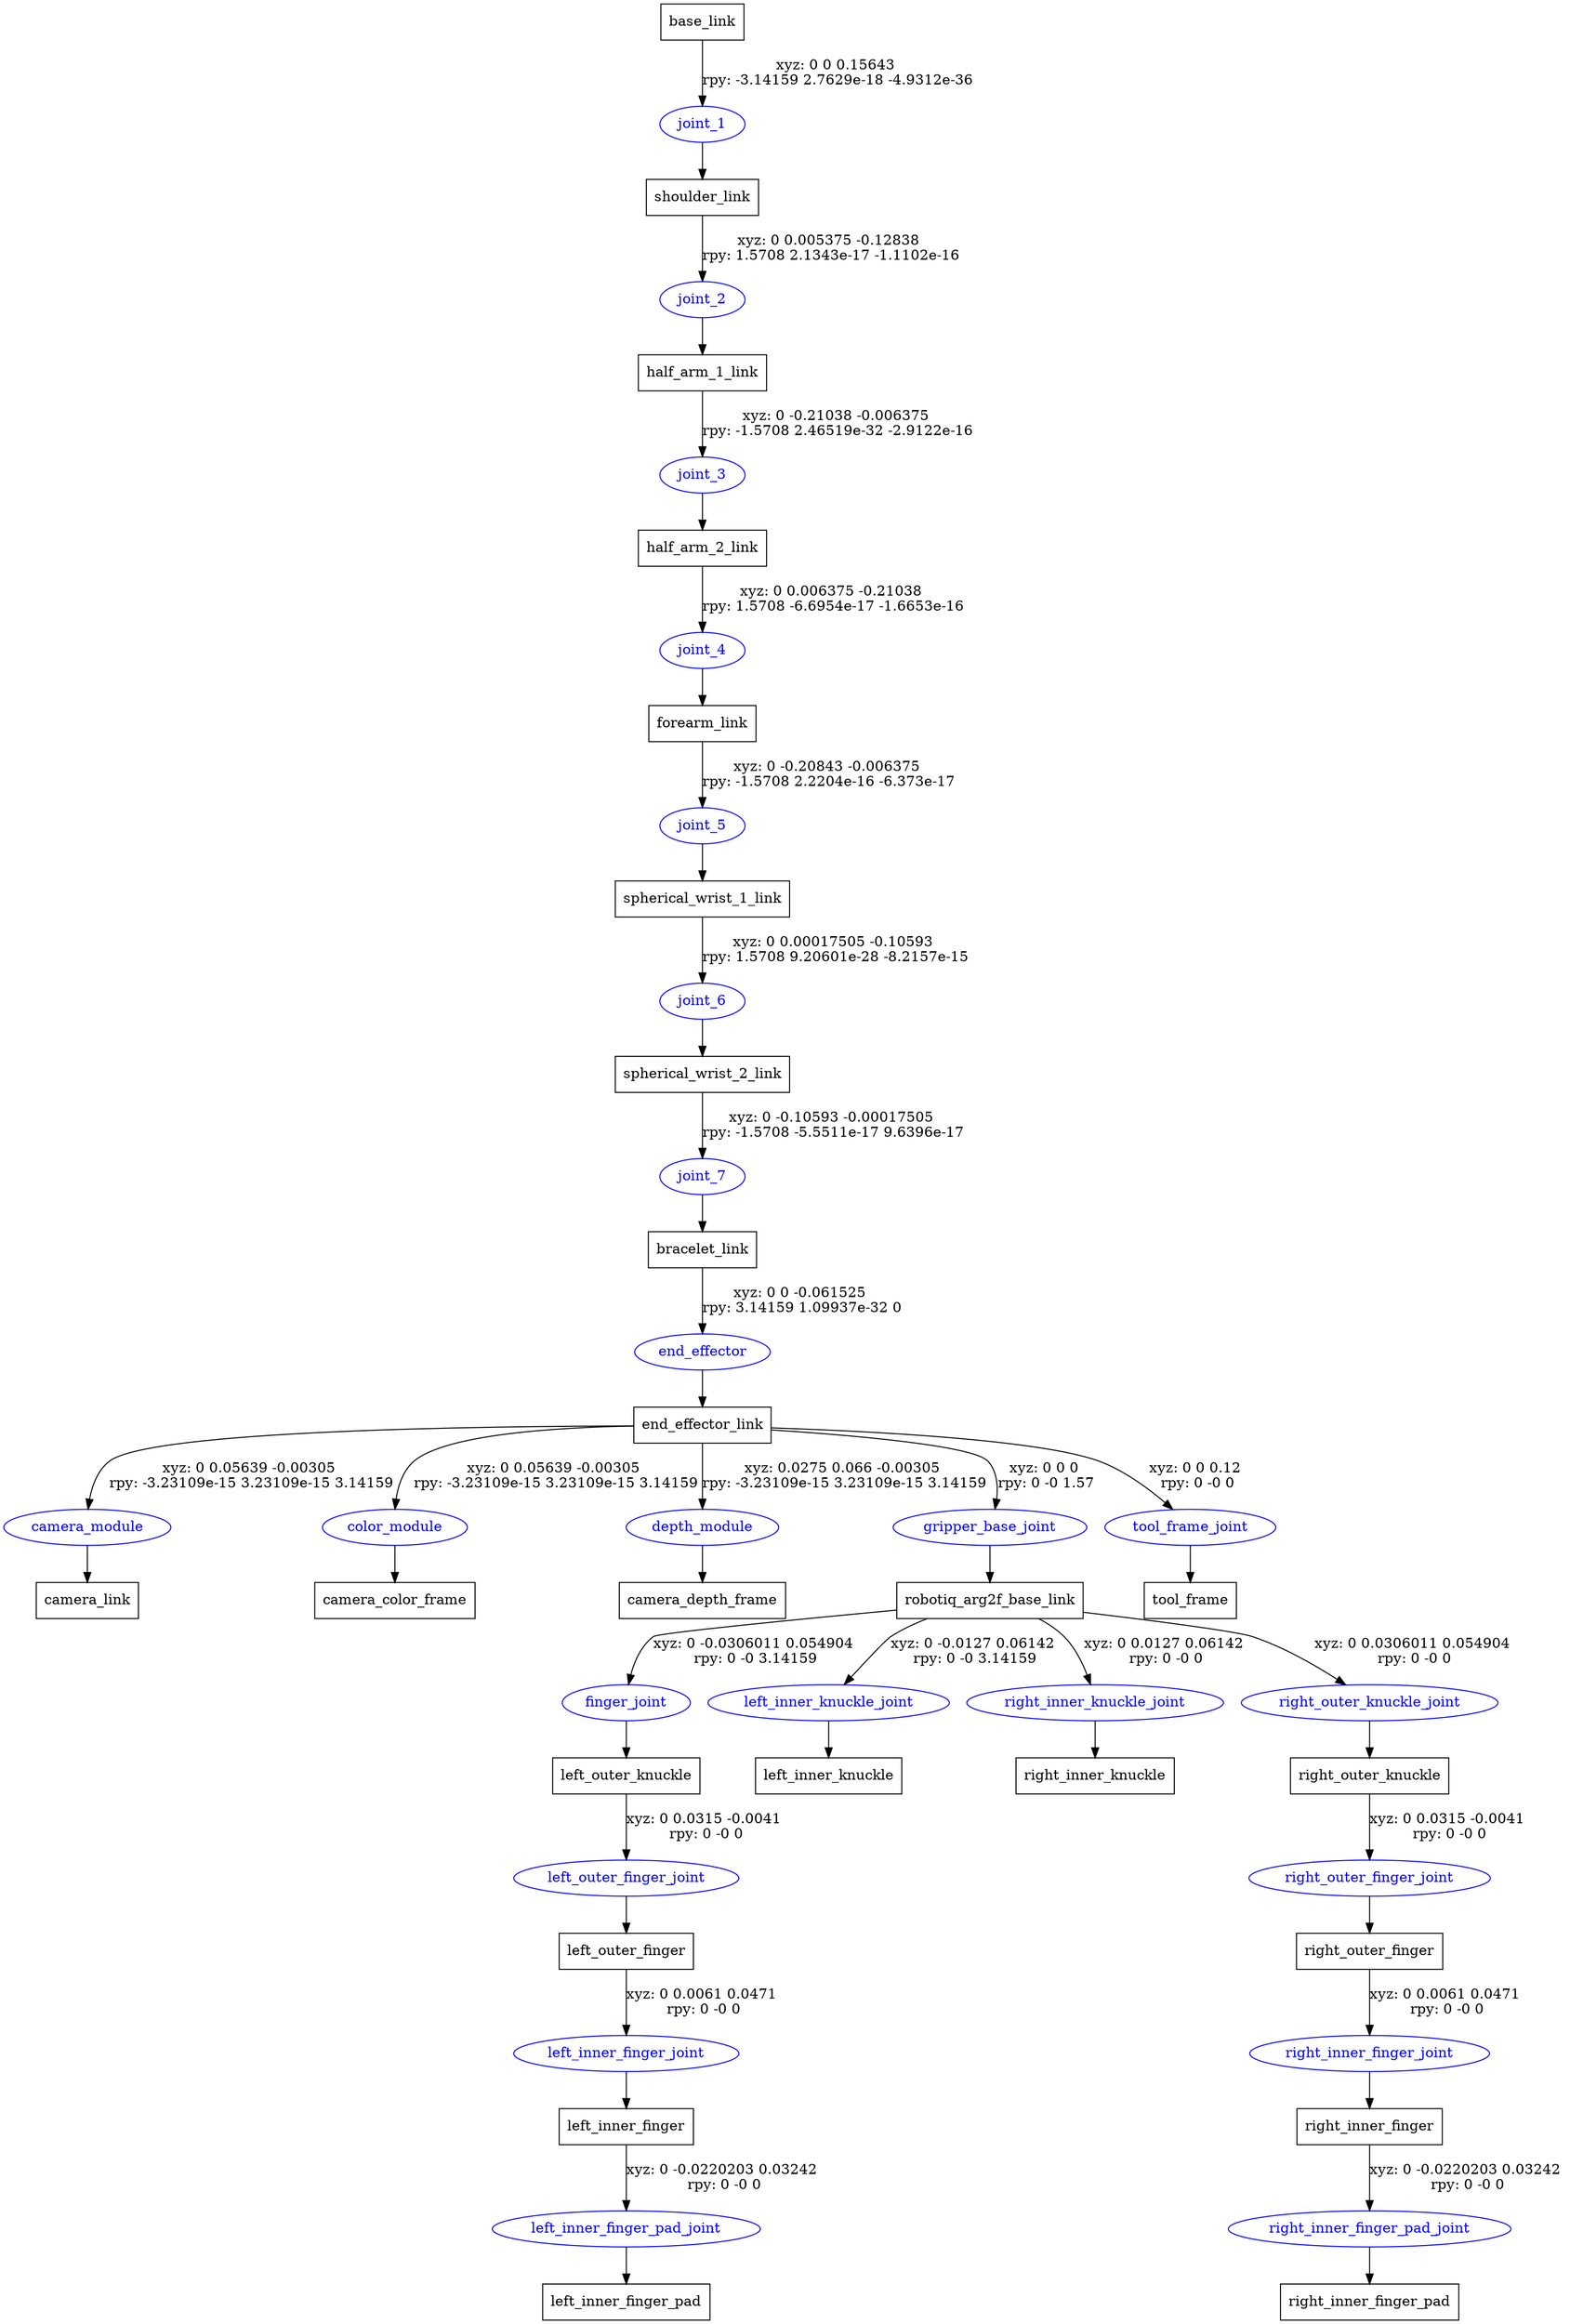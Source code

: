 digraph G {
node [shape=box];
"base_link" [label="base_link"];
"shoulder_link" [label="shoulder_link"];
"half_arm_1_link" [label="half_arm_1_link"];
"half_arm_2_link" [label="half_arm_2_link"];
"forearm_link" [label="forearm_link"];
"spherical_wrist_1_link" [label="spherical_wrist_1_link"];
"spherical_wrist_2_link" [label="spherical_wrist_2_link"];
"bracelet_link" [label="bracelet_link"];
"end_effector_link" [label="end_effector_link"];
"camera_link" [label="camera_link"];
"camera_color_frame" [label="camera_color_frame"];
"camera_depth_frame" [label="camera_depth_frame"];
"robotiq_arg2f_base_link" [label="robotiq_arg2f_base_link"];
"left_outer_knuckle" [label="left_outer_knuckle"];
"left_outer_finger" [label="left_outer_finger"];
"left_inner_finger" [label="left_inner_finger"];
"left_inner_finger_pad" [label="left_inner_finger_pad"];
"left_inner_knuckle" [label="left_inner_knuckle"];
"right_inner_knuckle" [label="right_inner_knuckle"];
"right_outer_knuckle" [label="right_outer_knuckle"];
"right_outer_finger" [label="right_outer_finger"];
"right_inner_finger" [label="right_inner_finger"];
"right_inner_finger_pad" [label="right_inner_finger_pad"];
"tool_frame" [label="tool_frame"];
node [shape=ellipse, color=blue, fontcolor=blue];
"base_link" -> "joint_1" [label="xyz: 0 0 0.15643 \nrpy: -3.14159 2.7629e-18 -4.9312e-36"]
"joint_1" -> "shoulder_link"
"shoulder_link" -> "joint_2" [label="xyz: 0 0.005375 -0.12838 \nrpy: 1.5708 2.1343e-17 -1.1102e-16"]
"joint_2" -> "half_arm_1_link"
"half_arm_1_link" -> "joint_3" [label="xyz: 0 -0.21038 -0.006375 \nrpy: -1.5708 2.46519e-32 -2.9122e-16"]
"joint_3" -> "half_arm_2_link"
"half_arm_2_link" -> "joint_4" [label="xyz: 0 0.006375 -0.21038 \nrpy: 1.5708 -6.6954e-17 -1.6653e-16"]
"joint_4" -> "forearm_link"
"forearm_link" -> "joint_5" [label="xyz: 0 -0.20843 -0.006375 \nrpy: -1.5708 2.2204e-16 -6.373e-17"]
"joint_5" -> "spherical_wrist_1_link"
"spherical_wrist_1_link" -> "joint_6" [label="xyz: 0 0.00017505 -0.10593 \nrpy: 1.5708 9.20601e-28 -8.2157e-15"]
"joint_6" -> "spherical_wrist_2_link"
"spherical_wrist_2_link" -> "joint_7" [label="xyz: 0 -0.10593 -0.00017505 \nrpy: -1.5708 -5.5511e-17 9.6396e-17"]
"joint_7" -> "bracelet_link"
"bracelet_link" -> "end_effector" [label="xyz: 0 0 -0.061525 \nrpy: 3.14159 1.09937e-32 0"]
"end_effector" -> "end_effector_link"
"end_effector_link" -> "camera_module" [label="xyz: 0 0.05639 -0.00305 \nrpy: -3.23109e-15 3.23109e-15 3.14159"]
"camera_module" -> "camera_link"
"end_effector_link" -> "color_module" [label="xyz: 0 0.05639 -0.00305 \nrpy: -3.23109e-15 3.23109e-15 3.14159"]
"color_module" -> "camera_color_frame"
"end_effector_link" -> "depth_module" [label="xyz: 0.0275 0.066 -0.00305 \nrpy: -3.23109e-15 3.23109e-15 3.14159"]
"depth_module" -> "camera_depth_frame"
"end_effector_link" -> "gripper_base_joint" [label="xyz: 0 0 0 \nrpy: 0 -0 1.57"]
"gripper_base_joint" -> "robotiq_arg2f_base_link"
"robotiq_arg2f_base_link" -> "finger_joint" [label="xyz: 0 -0.0306011 0.054904 \nrpy: 0 -0 3.14159"]
"finger_joint" -> "left_outer_knuckle"
"left_outer_knuckle" -> "left_outer_finger_joint" [label="xyz: 0 0.0315 -0.0041 \nrpy: 0 -0 0"]
"left_outer_finger_joint" -> "left_outer_finger"
"left_outer_finger" -> "left_inner_finger_joint" [label="xyz: 0 0.0061 0.0471 \nrpy: 0 -0 0"]
"left_inner_finger_joint" -> "left_inner_finger"
"left_inner_finger" -> "left_inner_finger_pad_joint" [label="xyz: 0 -0.0220203 0.03242 \nrpy: 0 -0 0"]
"left_inner_finger_pad_joint" -> "left_inner_finger_pad"
"robotiq_arg2f_base_link" -> "left_inner_knuckle_joint" [label="xyz: 0 -0.0127 0.06142 \nrpy: 0 -0 3.14159"]
"left_inner_knuckle_joint" -> "left_inner_knuckle"
"robotiq_arg2f_base_link" -> "right_inner_knuckle_joint" [label="xyz: 0 0.0127 0.06142 \nrpy: 0 -0 0"]
"right_inner_knuckle_joint" -> "right_inner_knuckle"
"robotiq_arg2f_base_link" -> "right_outer_knuckle_joint" [label="xyz: 0 0.0306011 0.054904 \nrpy: 0 -0 0"]
"right_outer_knuckle_joint" -> "right_outer_knuckle"
"right_outer_knuckle" -> "right_outer_finger_joint" [label="xyz: 0 0.0315 -0.0041 \nrpy: 0 -0 0"]
"right_outer_finger_joint" -> "right_outer_finger"
"right_outer_finger" -> "right_inner_finger_joint" [label="xyz: 0 0.0061 0.0471 \nrpy: 0 -0 0"]
"right_inner_finger_joint" -> "right_inner_finger"
"right_inner_finger" -> "right_inner_finger_pad_joint" [label="xyz: 0 -0.0220203 0.03242 \nrpy: 0 -0 0"]
"right_inner_finger_pad_joint" -> "right_inner_finger_pad"
"end_effector_link" -> "tool_frame_joint" [label="xyz: 0 0 0.12 \nrpy: 0 -0 0"]
"tool_frame_joint" -> "tool_frame"
}
